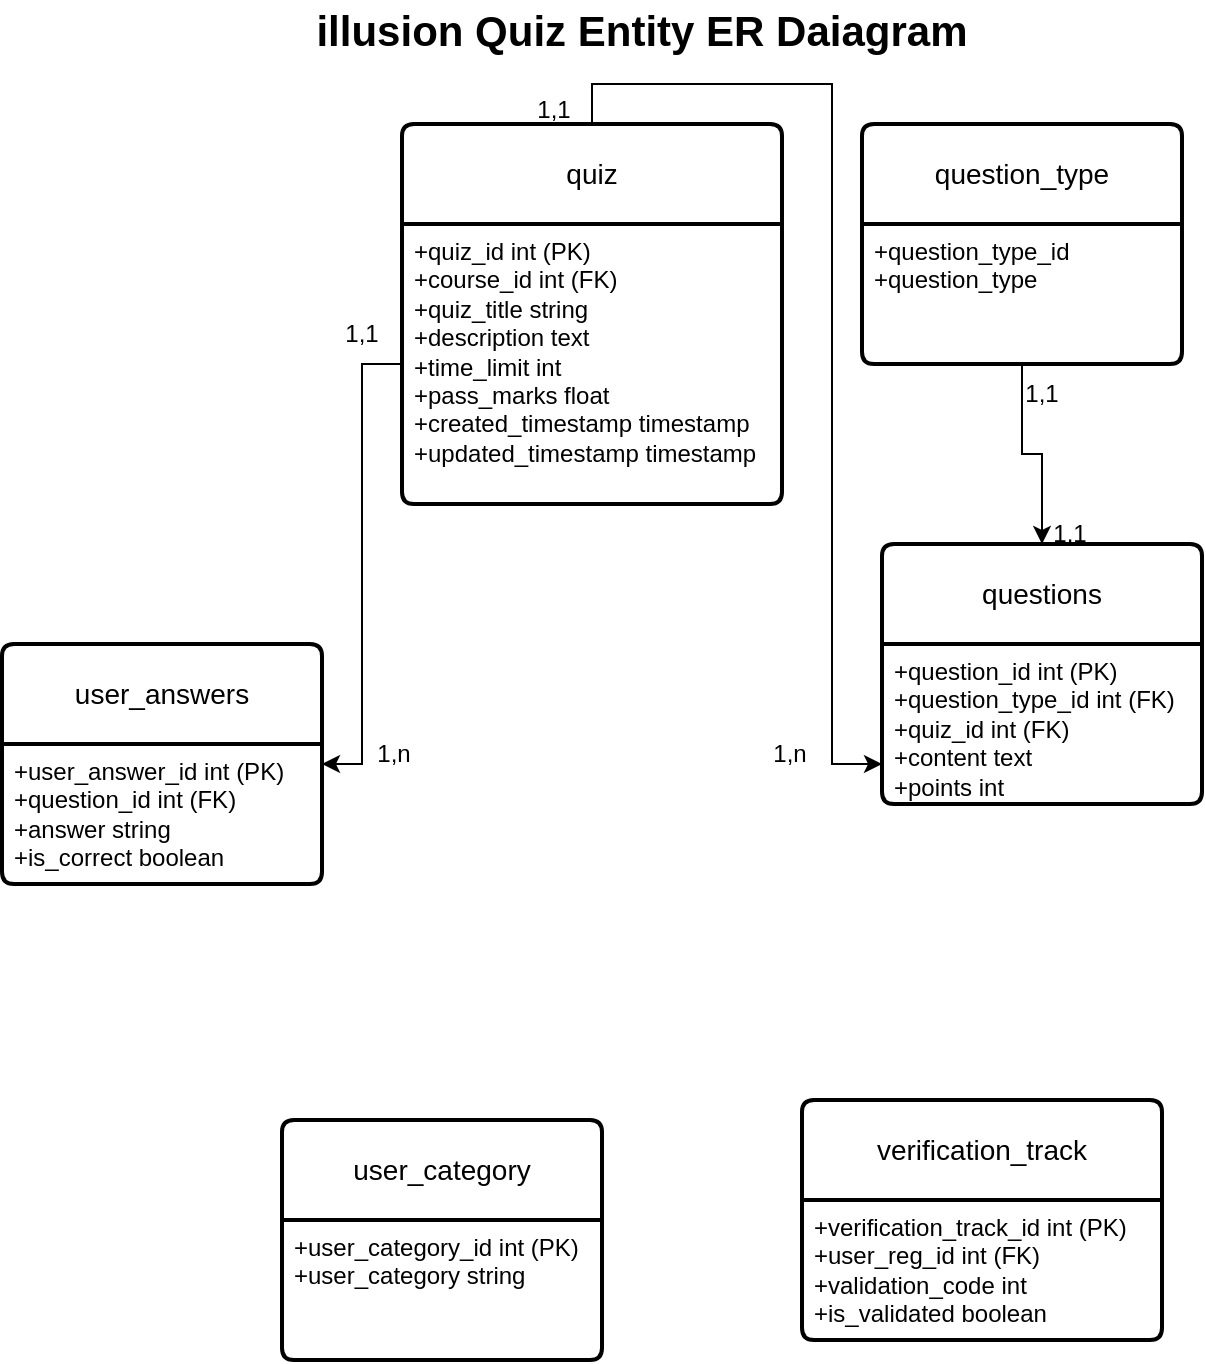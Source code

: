 <mxfile version="24.7.13">
  <diagram name="Page-1" id="C7r5LwFWmYZCgO60yh39">
    <mxGraphModel dx="880" dy="483" grid="1" gridSize="10" guides="1" tooltips="1" connect="1" arrows="1" fold="1" page="1" pageScale="1" pageWidth="850" pageHeight="1100" math="0" shadow="0">
      <root>
        <mxCell id="0" />
        <mxCell id="1" parent="0" />
        <mxCell id="QAZkDA_mCbFP6sMs8N5--9" value="illusion Quiz Entity ER Daiagram" style="text;html=1;align=center;verticalAlign=middle;whiteSpace=wrap;rounded=0;fontStyle=1;fontSize=21;" vertex="1" parent="1">
          <mxGeometry x="230" y="10" width="420" height="30" as="geometry" />
        </mxCell>
        <mxCell id="QAZkDA_mCbFP6sMs8N5--22" value="" style="group" vertex="1" connectable="0" parent="1">
          <mxGeometry x="120" y="50" width="600" height="402" as="geometry" />
        </mxCell>
        <mxCell id="QAZkDA_mCbFP6sMs8N5--14" style="edgeStyle=orthogonalEdgeStyle;rounded=0;orthogonalLoop=1;jettySize=auto;html=1;exitX=0.5;exitY=0;exitDx=0;exitDy=0;entryX=0;entryY=0.75;entryDx=0;entryDy=0;" edge="1" parent="QAZkDA_mCbFP6sMs8N5--22" source="QAZkDA_mCbFP6sMs8N5--1" target="QAZkDA_mCbFP6sMs8N5--6">
          <mxGeometry relative="1" as="geometry" />
        </mxCell>
        <mxCell id="QAZkDA_mCbFP6sMs8N5--1" value="quiz" style="swimlane;childLayout=stackLayout;horizontal=1;startSize=50;horizontalStack=0;rounded=1;fontSize=14;fontStyle=0;strokeWidth=2;resizeParent=0;resizeLast=1;shadow=0;dashed=0;align=center;arcSize=4;whiteSpace=wrap;html=1;" vertex="1" parent="QAZkDA_mCbFP6sMs8N5--22">
          <mxGeometry x="200" y="22" width="190" height="190" as="geometry" />
        </mxCell>
        <mxCell id="QAZkDA_mCbFP6sMs8N5--2" value="+quiz_id int (PK)&lt;br&gt;+course_id int (FK)&lt;br&gt;&lt;div&gt;+quiz_title string&lt;br&gt;&lt;/div&gt;&lt;div&gt;+description text&lt;br&gt;&lt;/div&gt;&lt;div&gt;+time_limit int&lt;br&gt;&lt;/div&gt;&lt;div&gt;+pass_marks float&lt;br&gt;&lt;/div&gt;&lt;div&gt;+created_timestamp timestamp &lt;br&gt;&lt;/div&gt;&lt;div&gt;+updated_timestamp timestamp&lt;br&gt;&lt;/div&gt;" style="align=left;strokeColor=none;fillColor=none;spacingLeft=4;fontSize=12;verticalAlign=top;resizable=0;rotatable=0;part=1;html=1;" vertex="1" parent="QAZkDA_mCbFP6sMs8N5--1">
          <mxGeometry y="50" width="190" height="140" as="geometry" />
        </mxCell>
        <mxCell id="QAZkDA_mCbFP6sMs8N5--3" value="question_type" style="swimlane;childLayout=stackLayout;horizontal=1;startSize=50;horizontalStack=0;rounded=1;fontSize=14;fontStyle=0;strokeWidth=2;resizeParent=0;resizeLast=1;shadow=0;dashed=0;align=center;arcSize=4;whiteSpace=wrap;html=1;" vertex="1" parent="QAZkDA_mCbFP6sMs8N5--22">
          <mxGeometry x="430" y="22" width="160" height="120" as="geometry" />
        </mxCell>
        <mxCell id="QAZkDA_mCbFP6sMs8N5--4" value="+question_type_id&lt;br&gt;+question_type" style="align=left;strokeColor=none;fillColor=none;spacingLeft=4;fontSize=12;verticalAlign=top;resizable=0;rotatable=0;part=1;html=1;" vertex="1" parent="QAZkDA_mCbFP6sMs8N5--3">
          <mxGeometry y="50" width="160" height="70" as="geometry" />
        </mxCell>
        <mxCell id="QAZkDA_mCbFP6sMs8N5--5" value="questions" style="swimlane;childLayout=stackLayout;horizontal=1;startSize=50;horizontalStack=0;rounded=1;fontSize=14;fontStyle=0;strokeWidth=2;resizeParent=0;resizeLast=1;shadow=0;dashed=0;align=center;arcSize=4;whiteSpace=wrap;html=1;" vertex="1" parent="QAZkDA_mCbFP6sMs8N5--22">
          <mxGeometry x="440" y="232" width="160" height="130" as="geometry" />
        </mxCell>
        <mxCell id="QAZkDA_mCbFP6sMs8N5--6" value="+question_id int (PK)&lt;br&gt;+question_type_id int (FK)&lt;br&gt;&lt;div&gt;+quiz_id int (FK)&lt;/div&gt;&lt;div&gt;+content text&lt;/div&gt;&lt;div&gt;+points int &lt;br&gt;&lt;/div&gt;&lt;div&gt;&lt;br&gt;&lt;/div&gt;" style="align=left;strokeColor=none;fillColor=none;spacingLeft=4;fontSize=12;verticalAlign=top;resizable=0;rotatable=0;part=1;html=1;" vertex="1" parent="QAZkDA_mCbFP6sMs8N5--5">
          <mxGeometry y="50" width="160" height="80" as="geometry" />
        </mxCell>
        <mxCell id="QAZkDA_mCbFP6sMs8N5--7" value="user_answers" style="swimlane;childLayout=stackLayout;horizontal=1;startSize=50;horizontalStack=0;rounded=1;fontSize=14;fontStyle=0;strokeWidth=2;resizeParent=0;resizeLast=1;shadow=0;dashed=0;align=center;arcSize=4;whiteSpace=wrap;html=1;" vertex="1" parent="QAZkDA_mCbFP6sMs8N5--22">
          <mxGeometry y="282" width="160" height="120" as="geometry" />
        </mxCell>
        <mxCell id="QAZkDA_mCbFP6sMs8N5--8" value="+user_answer_id int (PK)&lt;br&gt;+question_id int (FK)&lt;br&gt;&lt;div&gt;+answer string&lt;/div&gt;&lt;div&gt;+is_correct boolean&lt;br&gt;&lt;/div&gt;" style="align=left;strokeColor=none;fillColor=none;spacingLeft=4;fontSize=12;verticalAlign=top;resizable=0;rotatable=0;part=1;html=1;" vertex="1" parent="QAZkDA_mCbFP6sMs8N5--7">
          <mxGeometry y="50" width="160" height="70" as="geometry" />
        </mxCell>
        <mxCell id="QAZkDA_mCbFP6sMs8N5--10" style="edgeStyle=orthogonalEdgeStyle;rounded=0;orthogonalLoop=1;jettySize=auto;html=1;entryX=0.5;entryY=0;entryDx=0;entryDy=0;" edge="1" parent="QAZkDA_mCbFP6sMs8N5--22" source="QAZkDA_mCbFP6sMs8N5--4" target="QAZkDA_mCbFP6sMs8N5--5">
          <mxGeometry relative="1" as="geometry" />
        </mxCell>
        <mxCell id="QAZkDA_mCbFP6sMs8N5--11" value="1,1" style="text;html=1;align=center;verticalAlign=middle;whiteSpace=wrap;rounded=0;" vertex="1" parent="QAZkDA_mCbFP6sMs8N5--22">
          <mxGeometry x="490" y="142" width="60" height="30" as="geometry" />
        </mxCell>
        <mxCell id="QAZkDA_mCbFP6sMs8N5--12" value="1,1" style="text;html=1;align=center;verticalAlign=middle;whiteSpace=wrap;rounded=0;" vertex="1" parent="QAZkDA_mCbFP6sMs8N5--22">
          <mxGeometry x="504" y="212" width="60" height="30" as="geometry" />
        </mxCell>
        <mxCell id="QAZkDA_mCbFP6sMs8N5--15" value="1,1" style="text;html=1;align=center;verticalAlign=middle;whiteSpace=wrap;rounded=0;" vertex="1" parent="QAZkDA_mCbFP6sMs8N5--22">
          <mxGeometry x="246" width="60" height="30" as="geometry" />
        </mxCell>
        <mxCell id="QAZkDA_mCbFP6sMs8N5--18" value="1,n" style="text;html=1;align=center;verticalAlign=middle;whiteSpace=wrap;rounded=0;" vertex="1" parent="QAZkDA_mCbFP6sMs8N5--22">
          <mxGeometry x="364" y="322" width="60" height="30" as="geometry" />
        </mxCell>
        <mxCell id="QAZkDA_mCbFP6sMs8N5--19" style="edgeStyle=orthogonalEdgeStyle;rounded=0;orthogonalLoop=1;jettySize=auto;html=1;entryX=1;entryY=0.5;entryDx=0;entryDy=0;" edge="1" parent="QAZkDA_mCbFP6sMs8N5--22" source="QAZkDA_mCbFP6sMs8N5--2" target="QAZkDA_mCbFP6sMs8N5--7">
          <mxGeometry relative="1" as="geometry" />
        </mxCell>
        <mxCell id="QAZkDA_mCbFP6sMs8N5--20" value="1,1" style="text;html=1;align=center;verticalAlign=middle;whiteSpace=wrap;rounded=0;" vertex="1" parent="QAZkDA_mCbFP6sMs8N5--22">
          <mxGeometry x="150" y="112" width="60" height="30" as="geometry" />
        </mxCell>
        <mxCell id="QAZkDA_mCbFP6sMs8N5--21" value="1,n" style="text;html=1;align=center;verticalAlign=middle;whiteSpace=wrap;rounded=0;" vertex="1" parent="QAZkDA_mCbFP6sMs8N5--22">
          <mxGeometry x="166" y="322" width="60" height="30" as="geometry" />
        </mxCell>
        <mxCell id="QAZkDA_mCbFP6sMs8N5--23" value="user_category" style="swimlane;childLayout=stackLayout;horizontal=1;startSize=50;horizontalStack=0;rounded=1;fontSize=14;fontStyle=0;strokeWidth=2;resizeParent=0;resizeLast=1;shadow=0;dashed=0;align=center;arcSize=4;whiteSpace=wrap;html=1;" vertex="1" parent="1">
          <mxGeometry x="260" y="570" width="160" height="120" as="geometry" />
        </mxCell>
        <mxCell id="QAZkDA_mCbFP6sMs8N5--24" value="+user_category_id int (PK)&lt;br&gt;+user_category string" style="align=left;strokeColor=none;fillColor=none;spacingLeft=4;fontSize=12;verticalAlign=top;resizable=0;rotatable=0;part=1;html=1;" vertex="1" parent="QAZkDA_mCbFP6sMs8N5--23">
          <mxGeometry y="50" width="160" height="70" as="geometry" />
        </mxCell>
        <mxCell id="QAZkDA_mCbFP6sMs8N5--27" value="verification_track" style="swimlane;childLayout=stackLayout;horizontal=1;startSize=50;horizontalStack=0;rounded=1;fontSize=14;fontStyle=0;strokeWidth=2;resizeParent=0;resizeLast=1;shadow=0;dashed=0;align=center;arcSize=4;whiteSpace=wrap;html=1;" vertex="1" parent="1">
          <mxGeometry x="520" y="560" width="180" height="120" as="geometry" />
        </mxCell>
        <mxCell id="QAZkDA_mCbFP6sMs8N5--28" value="+verification_track_id int (PK)&lt;br&gt;+user_reg_id int (FK)&lt;br&gt;&lt;div&gt;+validation_code int&lt;br&gt;&lt;/div&gt;&lt;div&gt;+is_validated boolean &lt;br&gt;&lt;/div&gt;" style="align=left;strokeColor=none;fillColor=none;spacingLeft=4;fontSize=12;verticalAlign=top;resizable=0;rotatable=0;part=1;html=1;" vertex="1" parent="QAZkDA_mCbFP6sMs8N5--27">
          <mxGeometry y="50" width="180" height="70" as="geometry" />
        </mxCell>
      </root>
    </mxGraphModel>
  </diagram>
</mxfile>
